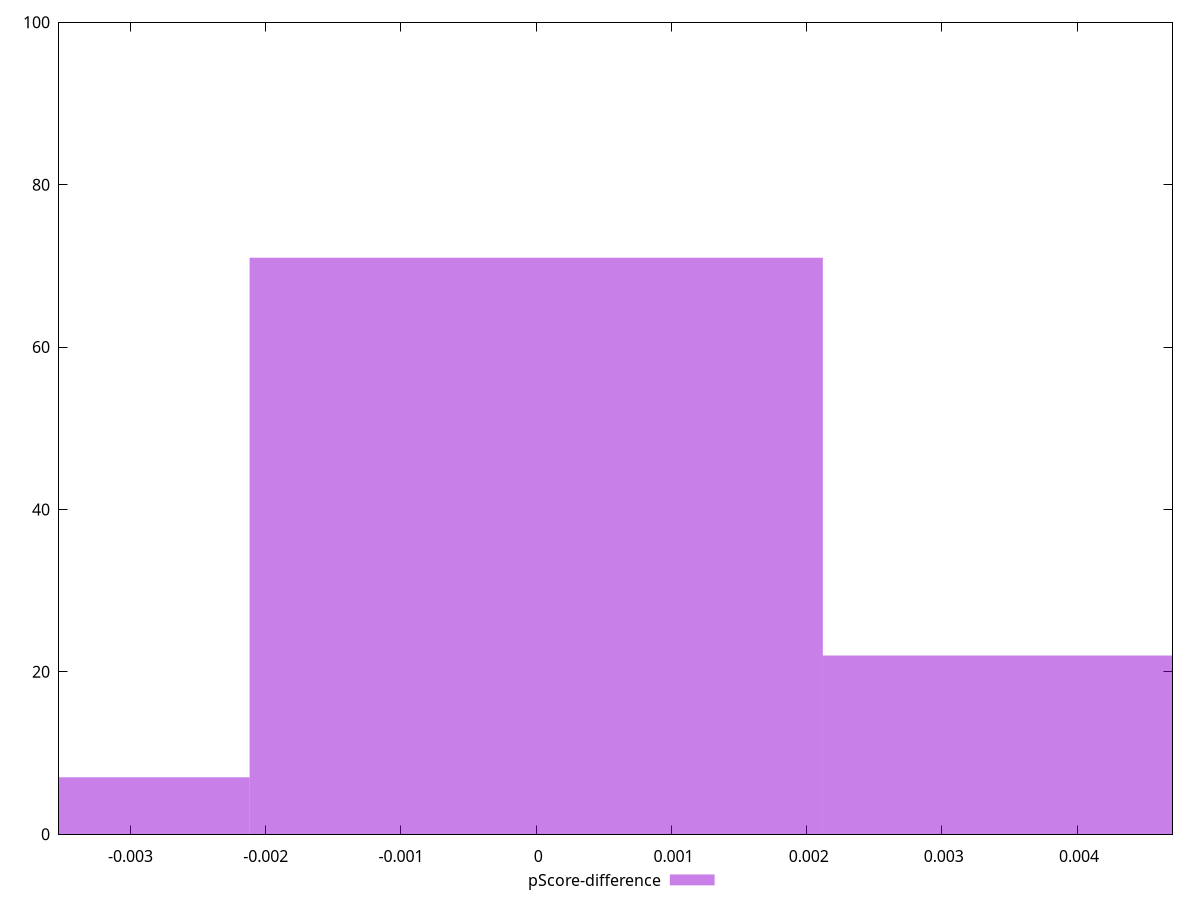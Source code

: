 reset

$pScoreDifference <<EOF
-0.0042399851968090195 7
0 71
0.0042399851968090195 22
EOF

set key outside below
set boxwidth 0.0042399851968090195
set xrange [-0.003529411764705892:0.004705882352941171]
set yrange [0:100]
set trange [0:100]
set style fill transparent solid 0.5 noborder
set terminal svg size 640, 490 enhanced background rgb 'white'
set output "reports/report_00031_2021-02-24T23-18-18.084Z/uses-http2/samples/agenda/pScore-difference/histogram.svg"

plot $pScoreDifference title "pScore-difference" with boxes

reset

